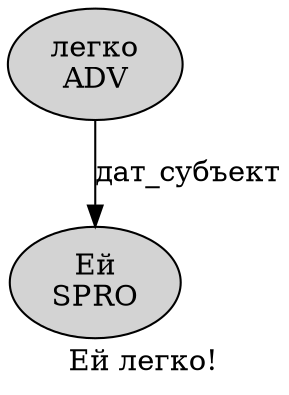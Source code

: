 digraph SENTENCE_1640 {
	graph [label="Ей легко!"]
	node [style=filled]
		0 [label="Ей
SPRO" color="" fillcolor=lightgray penwidth=1 shape=ellipse]
		1 [label="легко
ADV" color="" fillcolor=lightgray penwidth=1 shape=ellipse]
			1 -> 0 [label="дат_субъект"]
}